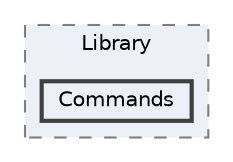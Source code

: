 digraph "C:/Users/Estudiante UCU/Documents/ProgramacionII/pii_2024_2_equipo8/Proyecto_Pokemon/src/Library/Commands"
{
 // INTERACTIVE_SVG=YES
 // LATEX_PDF_SIZE
  bgcolor="transparent";
  edge [fontname=Helvetica,fontsize=10,labelfontname=Helvetica,labelfontsize=10];
  node [fontname=Helvetica,fontsize=10,shape=box,height=0.2,width=0.4];
  compound=true
  subgraph clusterdir_f741251061e5c7c7ed48ab45c3348f11 {
    graph [ bgcolor="#edf0f7", pencolor="grey50", label="Library", fontname=Helvetica,fontsize=10 style="filled,dashed", URL="dir_f741251061e5c7c7ed48ab45c3348f11.html",tooltip=""]
  dir_c008c50350ae5a8ff46a2d72b681473c [label="Commands", fillcolor="#edf0f7", color="grey25", style="filled,bold", URL="dir_c008c50350ae5a8ff46a2d72b681473c.html",tooltip=""];
  }
}
